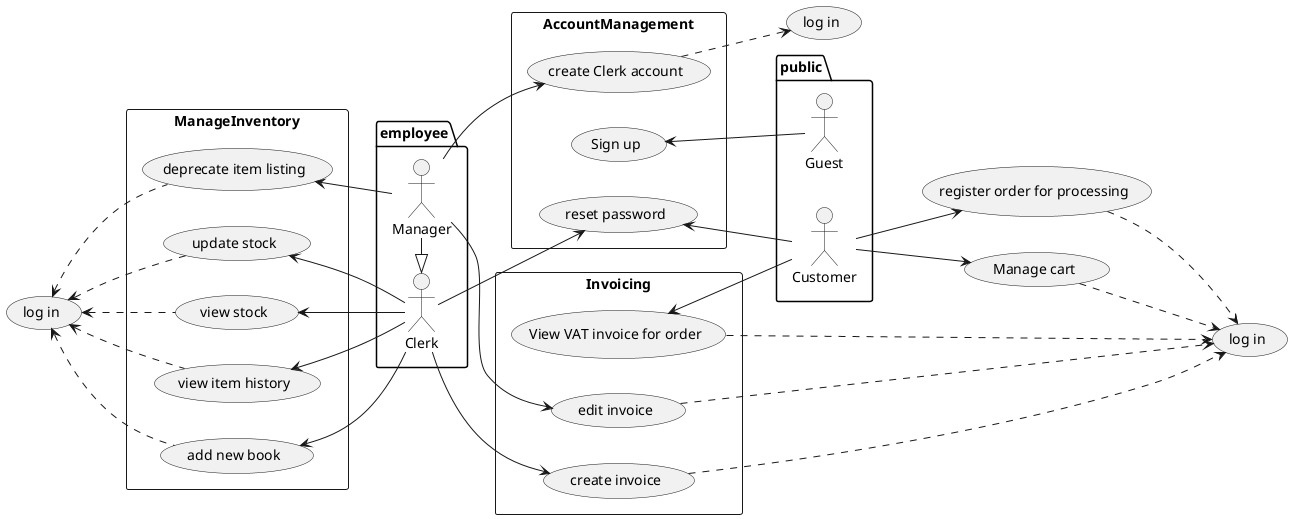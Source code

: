 @startuml
left to right direction

package public{
actor Guest
actor Customer
}

package employee {
actor Clerk
actor Manager
}

Manager -right-|> Clerk

' add seperate login actions to declutter the diagram
(log in) as LoginInvoice
(log in) as LoginManageInventory
(log in) as LoginAccountManagement

(Manage cart) as ManageCart
(register order for processing) as Checkout

rectangle ManageInventory {
    (view stock) as ViewStock
    (update stock) as UpdateStock
    (add new book) as AddNewbook
    (view item history) as ViewItemHistory
    (deprecate item listing) as DeprecateItem
}

rectangle AccountManagement{
    (create Clerk account) as CreateClerkAccount
    (reset password) as ResetPassword
    (Sign up) as CreateOwnAccount
}

rectangle Invoicing {
    (View VAT invoice for order) as ViewInvoice
    (edit invoice) as EditInvoice
    (create invoice) as CreateInvoice
}

ViewStock .up.> LoginManageInventory
UpdateStock .up.> LoginManageInventory
AddNewbook .up.> LoginManageInventory
ViewItemHistory .up.> LoginManageInventory
DeprecateItem .up.> LoginManageInventory

ManageCart ..> LoginInvoice
Checkout ..> LoginInvoice
ViewInvoice ..> LoginInvoice
CreateInvoice ..> LoginInvoice
EditInvoice ..> LoginInvoice

CreateClerkAccount ..> LoginAccountManagement

Guest -up-> CreateOwnAccount

Customer -up-> ResetPassword
Customer -right-> ManageCart
Customer --> Checkout
Customer -up-> ViewInvoice

Clerk -up-> CreateInvoice
Clerk -up-> ViewStock
Clerk -up-> UpdateStock
Clerk -up-> AddNewbook
Clerk -up-> ViewItemHistory
Clerk --> ResetPassword


Manager --> CreateClerkAccount
Manager -up-> DeprecateItem
Manager --> EditInvoice

@enduml